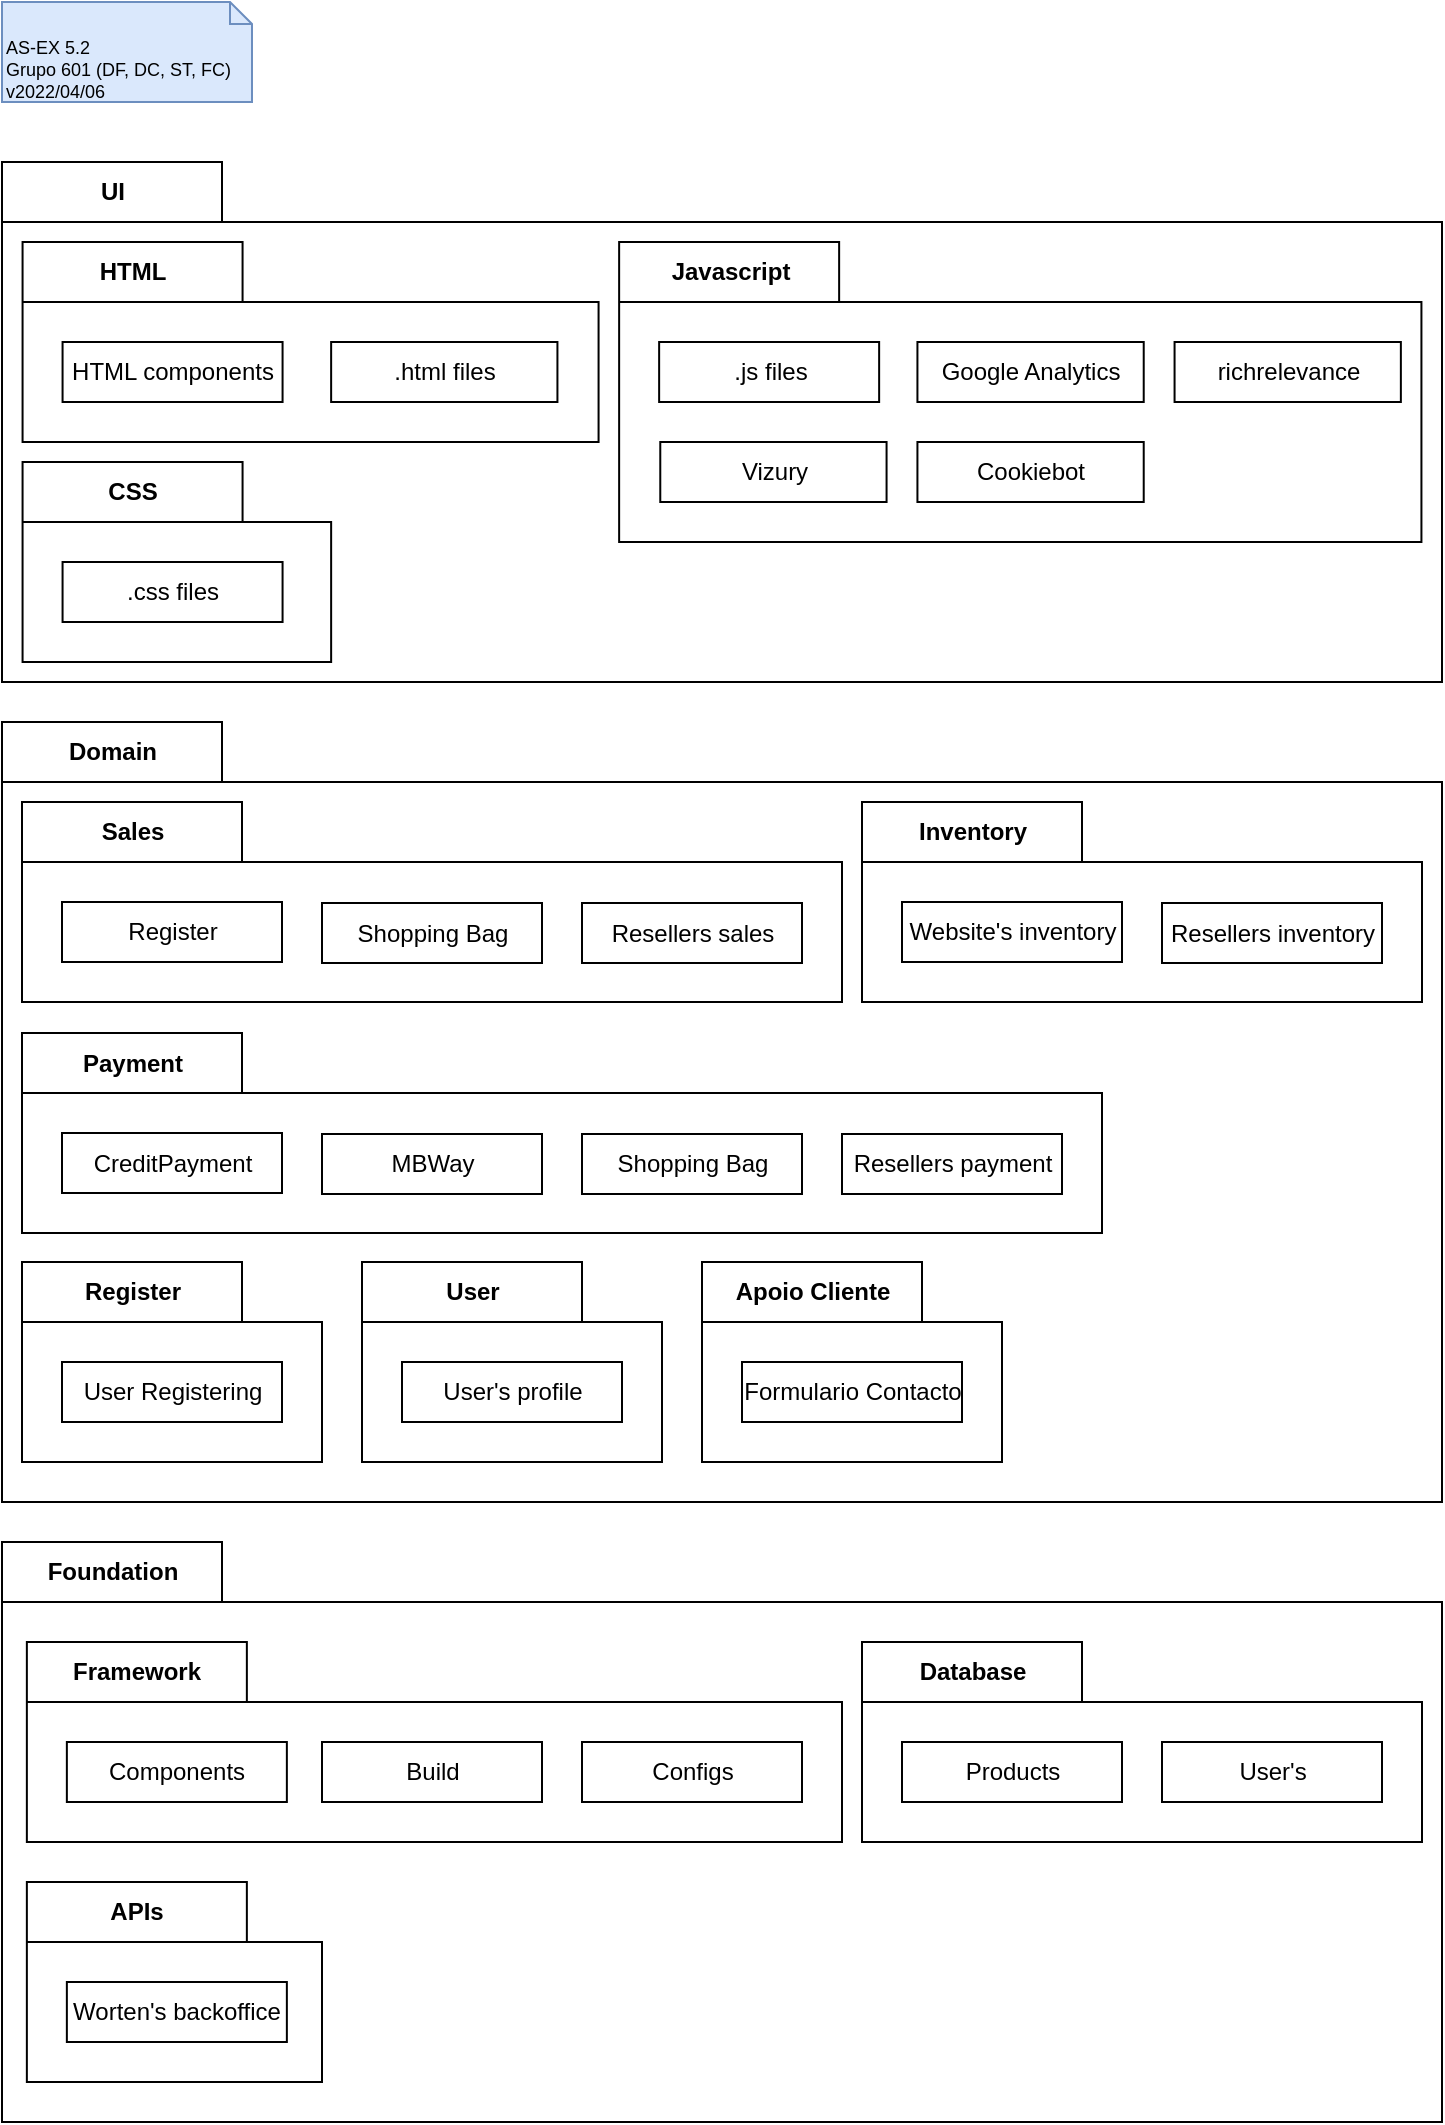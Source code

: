 <mxfile version="16.5.1" type="device" pages="4"><diagram id="Cq9TM6R6OytZHF_6PAl0" name="5.2"><mxGraphModel dx="1108" dy="553" grid="1" gridSize="10" guides="1" tooltips="1" connect="1" arrows="1" fold="1" page="1" pageScale="1" pageWidth="827" pageHeight="1169" math="0" shadow="0"><root><mxCell id="0"/><mxCell id="1" parent="0"/><mxCell id="AF_YFBUdyMzSg5hxNsib-1" value="AS-EX 5.2&lt;br&gt;Grupo 601 (DF, DC, ST, FC)&lt;br&gt;v2022/04/06" style="shape=note2;boundedLbl=1;whiteSpace=wrap;html=1;size=11;verticalAlign=top;align=left;fontSize=9;fillColor=#dae8fc;strokeColor=#6c8ebf;" parent="1" vertex="1"><mxGeometry x="40" y="40" width="125" height="50" as="geometry"/></mxCell><mxCell id="2-XwObyl92vQP2RpPpNh-1" value="UI" style="shape=folder;fontStyle=1;tabWidth=110;tabHeight=30;tabPosition=left;html=1;boundedLbl=1;labelInHeader=1;container=1;collapsible=0;" vertex="1" parent="1"><mxGeometry x="40" y="120" width="720" height="260" as="geometry"/></mxCell><mxCell id="2-XwObyl92vQP2RpPpNh-2" value="" style="html=1;strokeColor=none;resizeWidth=1;resizeHeight=1;fillColor=none;part=1;connectable=0;allowArrows=0;deletable=0;" vertex="1" parent="2-XwObyl92vQP2RpPpNh-1"><mxGeometry width="720.0" height="182" relative="1" as="geometry"><mxPoint y="30" as="offset"/></mxGeometry></mxCell><mxCell id="2-XwObyl92vQP2RpPpNh-5" value="HTML" style="shape=folder;fontStyle=1;tabWidth=110;tabHeight=30;tabPosition=left;html=1;boundedLbl=1;labelInHeader=1;container=1;collapsible=0;recursiveResize=0;" vertex="1" parent="2-XwObyl92vQP2RpPpNh-1"><mxGeometry x="10.286" y="40" width="288" height="100" as="geometry"/></mxCell><mxCell id="2-XwObyl92vQP2RpPpNh-6" value="HTML components" style="html=1;" vertex="1" parent="2-XwObyl92vQP2RpPpNh-5"><mxGeometry width="110" height="30" relative="1" as="geometry"><mxPoint x="20" y="50" as="offset"/></mxGeometry></mxCell><mxCell id="2-XwObyl92vQP2RpPpNh-7" value=".html files" style="html=1;" vertex="1" parent="2-XwObyl92vQP2RpPpNh-5"><mxGeometry x="154.286" y="50" width="113.143" height="30" as="geometry"/></mxCell><mxCell id="2-XwObyl92vQP2RpPpNh-8" value="CSS" style="shape=folder;fontStyle=1;tabWidth=110;tabHeight=30;tabPosition=left;html=1;boundedLbl=1;labelInHeader=1;container=1;collapsible=0;recursiveResize=0;" vertex="1" parent="2-XwObyl92vQP2RpPpNh-1"><mxGeometry x="10.286" y="150" width="154.286" height="100" as="geometry"/></mxCell><mxCell id="2-XwObyl92vQP2RpPpNh-9" value=".css files" style="html=1;" vertex="1" parent="2-XwObyl92vQP2RpPpNh-8"><mxGeometry width="110" height="30" relative="1" as="geometry"><mxPoint x="20" y="50" as="offset"/></mxGeometry></mxCell><mxCell id="2-XwObyl92vQP2RpPpNh-11" value="Javascript" style="shape=folder;fontStyle=1;tabWidth=110;tabHeight=30;tabPosition=left;html=1;boundedLbl=1;labelInHeader=1;container=1;collapsible=0;recursiveResize=0;" vertex="1" parent="2-XwObyl92vQP2RpPpNh-1"><mxGeometry x="308.571" y="40" width="401.143" height="150" as="geometry"/></mxCell><mxCell id="2-XwObyl92vQP2RpPpNh-12" value=".js files" style="html=1;" vertex="1" parent="2-XwObyl92vQP2RpPpNh-11"><mxGeometry width="110" height="30" relative="1" as="geometry"><mxPoint x="20" y="50" as="offset"/></mxGeometry></mxCell><mxCell id="2-XwObyl92vQP2RpPpNh-13" value="Google Analytics" style="html=1;" vertex="1" parent="2-XwObyl92vQP2RpPpNh-11"><mxGeometry x="149.143" y="50" width="113.143" height="30" as="geometry"/></mxCell><mxCell id="2-XwObyl92vQP2RpPpNh-14" value="Cookiebot" style="html=1;" vertex="1" parent="2-XwObyl92vQP2RpPpNh-11"><mxGeometry x="149.143" y="100" width="113.143" height="30" as="geometry"/></mxCell><mxCell id="2-XwObyl92vQP2RpPpNh-15" value="Vizury" style="html=1;" vertex="1" parent="2-XwObyl92vQP2RpPpNh-11"><mxGeometry x="20.571" y="100" width="113.143" height="30" as="geometry"/></mxCell><mxCell id="2-XwObyl92vQP2RpPpNh-16" value="richrelevance" style="html=1;" vertex="1" parent="2-XwObyl92vQP2RpPpNh-11"><mxGeometry x="277.714" y="50" width="113.143" height="30" as="geometry"/></mxCell><mxCell id="2-XwObyl92vQP2RpPpNh-18" value="Domain" style="shape=folder;fontStyle=1;tabWidth=110;tabHeight=30;tabPosition=left;html=1;boundedLbl=1;labelInHeader=1;container=1;collapsible=0;recursiveResize=0;" vertex="1" parent="1"><mxGeometry x="40" y="400" width="720" height="390" as="geometry"/></mxCell><mxCell id="2-XwObyl92vQP2RpPpNh-36" value="Sales" style="shape=folder;fontStyle=1;tabWidth=110;tabHeight=30;tabPosition=left;html=1;boundedLbl=1;labelInHeader=1;container=1;collapsible=0;recursiveResize=0;" vertex="1" parent="2-XwObyl92vQP2RpPpNh-18"><mxGeometry x="10" y="40" width="410" height="100" as="geometry"/></mxCell><mxCell id="2-XwObyl92vQP2RpPpNh-37" value="Register" style="html=1;" vertex="1" parent="2-XwObyl92vQP2RpPpNh-36"><mxGeometry width="110" height="30" relative="1" as="geometry"><mxPoint x="20" y="50" as="offset"/></mxGeometry></mxCell><mxCell id="2-XwObyl92vQP2RpPpNh-38" value="Shopping Bag" style="html=1;" vertex="1" parent="2-XwObyl92vQP2RpPpNh-36"><mxGeometry x="150" y="50.5" width="110" height="30" as="geometry"/></mxCell><mxCell id="2-XwObyl92vQP2RpPpNh-39" value="Resellers sales" style="html=1;" vertex="1" parent="2-XwObyl92vQP2RpPpNh-36"><mxGeometry x="280" y="50.5" width="110" height="30" as="geometry"/></mxCell><mxCell id="2-XwObyl92vQP2RpPpNh-40" value="Payment" style="shape=folder;fontStyle=1;tabWidth=110;tabHeight=30;tabPosition=left;html=1;boundedLbl=1;labelInHeader=1;container=1;collapsible=0;recursiveResize=0;" vertex="1" parent="2-XwObyl92vQP2RpPpNh-18"><mxGeometry x="10" y="155.5" width="540" height="100" as="geometry"/></mxCell><mxCell id="2-XwObyl92vQP2RpPpNh-41" value="CreditPayment" style="html=1;" vertex="1" parent="2-XwObyl92vQP2RpPpNh-40"><mxGeometry width="110" height="30" relative="1" as="geometry"><mxPoint x="20" y="50" as="offset"/></mxGeometry></mxCell><mxCell id="2-XwObyl92vQP2RpPpNh-42" value="MBWay" style="html=1;" vertex="1" parent="2-XwObyl92vQP2RpPpNh-40"><mxGeometry x="150" y="50.5" width="110" height="30" as="geometry"/></mxCell><mxCell id="2-XwObyl92vQP2RpPpNh-43" value="Shopping Bag" style="html=1;" vertex="1" parent="2-XwObyl92vQP2RpPpNh-40"><mxGeometry x="280" y="50.5" width="110" height="30" as="geometry"/></mxCell><mxCell id="2-XwObyl92vQP2RpPpNh-44" value="Resellers payment" style="html=1;" vertex="1" parent="2-XwObyl92vQP2RpPpNh-40"><mxGeometry x="410" y="50.5" width="110" height="30" as="geometry"/></mxCell><mxCell id="2-XwObyl92vQP2RpPpNh-45" value="Inventory" style="shape=folder;fontStyle=1;tabWidth=110;tabHeight=30;tabPosition=left;html=1;boundedLbl=1;labelInHeader=1;container=1;collapsible=0;recursiveResize=0;" vertex="1" parent="2-XwObyl92vQP2RpPpNh-18"><mxGeometry x="430" y="40" width="280" height="100" as="geometry"/></mxCell><mxCell id="2-XwObyl92vQP2RpPpNh-46" value="Website's inventory" style="html=1;" vertex="1" parent="2-XwObyl92vQP2RpPpNh-45"><mxGeometry width="110" height="30" relative="1" as="geometry"><mxPoint x="20" y="50" as="offset"/></mxGeometry></mxCell><mxCell id="2-XwObyl92vQP2RpPpNh-47" value="Resellers inventory" style="html=1;" vertex="1" parent="2-XwObyl92vQP2RpPpNh-45"><mxGeometry x="150" y="50.5" width="110" height="30" as="geometry"/></mxCell><mxCell id="2-XwObyl92vQP2RpPpNh-48" value="Register" style="shape=folder;fontStyle=1;tabWidth=110;tabHeight=30;tabPosition=left;html=1;boundedLbl=1;labelInHeader=1;container=1;collapsible=0;recursiveResize=0;" vertex="1" parent="2-XwObyl92vQP2RpPpNh-18"><mxGeometry x="10" y="270" width="150" height="100" as="geometry"/></mxCell><mxCell id="2-XwObyl92vQP2RpPpNh-49" value="User Registering" style="html=1;" vertex="1" parent="2-XwObyl92vQP2RpPpNh-48"><mxGeometry width="110" height="30" relative="1" as="geometry"><mxPoint x="20" y="50" as="offset"/></mxGeometry></mxCell><mxCell id="2-XwObyl92vQP2RpPpNh-51" value="User" style="shape=folder;fontStyle=1;tabWidth=110;tabHeight=30;tabPosition=left;html=1;boundedLbl=1;labelInHeader=1;container=1;collapsible=0;recursiveResize=0;" vertex="1" parent="2-XwObyl92vQP2RpPpNh-18"><mxGeometry x="180" y="270" width="150" height="100" as="geometry"/></mxCell><mxCell id="2-XwObyl92vQP2RpPpNh-52" value="User's profile" style="html=1;" vertex="1" parent="2-XwObyl92vQP2RpPpNh-51"><mxGeometry width="110" height="30" relative="1" as="geometry"><mxPoint x="20" y="50" as="offset"/></mxGeometry></mxCell><mxCell id="2-XwObyl92vQP2RpPpNh-53" value="Apoio Cliente" style="shape=folder;fontStyle=1;tabWidth=110;tabHeight=30;tabPosition=left;html=1;boundedLbl=1;labelInHeader=1;container=1;collapsible=0;recursiveResize=0;" vertex="1" parent="2-XwObyl92vQP2RpPpNh-18"><mxGeometry x="350" y="270" width="150" height="100" as="geometry"/></mxCell><mxCell id="2-XwObyl92vQP2RpPpNh-54" value="Formulario Contacto" style="html=1;" vertex="1" parent="2-XwObyl92vQP2RpPpNh-53"><mxGeometry width="110" height="30" relative="1" as="geometry"><mxPoint x="20" y="50" as="offset"/></mxGeometry></mxCell><mxCell id="2-XwObyl92vQP2RpPpNh-55" value="Foundation" style="shape=folder;fontStyle=1;tabWidth=110;tabHeight=30;tabPosition=left;html=1;boundedLbl=1;labelInHeader=1;container=1;collapsible=0;recursiveResize=0;" vertex="1" parent="1"><mxGeometry x="40" y="810" width="720" height="290" as="geometry"/></mxCell><mxCell id="2-XwObyl92vQP2RpPpNh-57" value="Framework" style="shape=folder;fontStyle=1;tabWidth=110;tabHeight=30;tabPosition=left;html=1;boundedLbl=1;labelInHeader=1;container=1;collapsible=0;recursiveResize=0;" vertex="1" parent="2-XwObyl92vQP2RpPpNh-55"><mxGeometry x="12.43" y="50" width="407.57" height="100" as="geometry"/></mxCell><mxCell id="2-XwObyl92vQP2RpPpNh-58" value="Components" style="html=1;" vertex="1" parent="2-XwObyl92vQP2RpPpNh-57"><mxGeometry width="110" height="30" relative="1" as="geometry"><mxPoint x="20" y="50" as="offset"/></mxGeometry></mxCell><mxCell id="2-XwObyl92vQP2RpPpNh-59" value="Build" style="html=1;" vertex="1" parent="2-XwObyl92vQP2RpPpNh-57"><mxGeometry x="147.57" y="50" width="110" height="30" as="geometry"/></mxCell><mxCell id="2-XwObyl92vQP2RpPpNh-61" value="Configs" style="html=1;" vertex="1" parent="2-XwObyl92vQP2RpPpNh-57"><mxGeometry x="277.57" y="50" width="110" height="30" as="geometry"/></mxCell><mxCell id="2-XwObyl92vQP2RpPpNh-62" value="Database" style="shape=folder;fontStyle=1;tabWidth=110;tabHeight=30;tabPosition=left;html=1;boundedLbl=1;labelInHeader=1;container=1;collapsible=0;recursiveResize=0;" vertex="1" parent="2-XwObyl92vQP2RpPpNh-55"><mxGeometry x="430" y="50" width="280" height="100" as="geometry"/></mxCell><mxCell id="2-XwObyl92vQP2RpPpNh-63" value="Products" style="html=1;" vertex="1" parent="2-XwObyl92vQP2RpPpNh-62"><mxGeometry width="110" height="30" relative="1" as="geometry"><mxPoint x="20" y="50" as="offset"/></mxGeometry></mxCell><mxCell id="2-XwObyl92vQP2RpPpNh-68" value="User's" style="html=1;" vertex="1" parent="2-XwObyl92vQP2RpPpNh-62"><mxGeometry x="150" y="50" width="110" height="30" as="geometry"/></mxCell><mxCell id="2-XwObyl92vQP2RpPpNh-66" value="APIs" style="shape=folder;fontStyle=1;tabWidth=110;tabHeight=30;tabPosition=left;html=1;boundedLbl=1;labelInHeader=1;container=1;collapsible=0;recursiveResize=0;" vertex="1" parent="2-XwObyl92vQP2RpPpNh-55"><mxGeometry x="12.43" y="170" width="147.57" height="100" as="geometry"/></mxCell><mxCell id="2-XwObyl92vQP2RpPpNh-67" value="Worten's backoffice" style="html=1;" vertex="1" parent="2-XwObyl92vQP2RpPpNh-66"><mxGeometry width="110" height="30" relative="1" as="geometry"><mxPoint x="20" y="50" as="offset"/></mxGeometry></mxCell></root></mxGraphModel></diagram><diagram id="G5YTMnqNuCgrJsJMYZpy" name="5.3a"><mxGraphModel dx="1385" dy="691" grid="1" gridSize="10" guides="1" tooltips="1" connect="1" arrows="1" fold="1" page="1" pageScale="1" pageWidth="827" pageHeight="1169" math="0" shadow="0"><root><mxCell id="0"/><mxCell id="1" parent="0"/><mxCell id="Dbsa_Fb1JdHvtEZcZaYi-17" value="Chat Bot" style="shape=module;align=left;spacingLeft=20;align=center;verticalAlign=top;" parent="1" vertex="1"><mxGeometry x="199" y="400" width="521" height="400" as="geometry"/></mxCell><mxCell id="UELkaroANvA7ppI7aCa5-1" value="AS-EX 5.3a&lt;br&gt;Grupo 601 (DF, DC, ST, FC)&lt;br&gt;v2022/04/06" style="shape=note2;boundedLbl=1;whiteSpace=wrap;html=1;size=11;verticalAlign=top;align=left;fontSize=9;fillColor=#dae8fc;strokeColor=#6c8ebf;" parent="1" vertex="1"><mxGeometry x="210" y="1030" width="125" height="50" as="geometry"/></mxCell><mxCell id="Dbsa_Fb1JdHvtEZcZaYi-1" value="&lt;p style=&quot;margin: 0px ; margin-top: 6px ; text-align: center&quot;&gt;&lt;b&gt;&amp;lt;&amp;lt;Component&amp;gt;&amp;gt;&lt;/b&gt;&lt;/p&gt;&lt;hr&gt;&lt;b style=&quot;text-align: center&quot;&gt;&amp;nbsp; &amp;nbsp;&lt;/b&gt;&lt;span&gt;Front End Client&lt;br&gt;&lt;/span&gt;" style="align=left;overflow=fill;html=1;dropTarget=0;" parent="1" vertex="1"><mxGeometry x="229" y="235" width="180" height="90" as="geometry"/></mxCell><mxCell id="Dbsa_Fb1JdHvtEZcZaYi-2" value="" style="shape=component;jettyWidth=8;jettyHeight=4;" parent="Dbsa_Fb1JdHvtEZcZaYi-1" vertex="1"><mxGeometry x="1" width="20" height="20" relative="1" as="geometry"><mxPoint x="-24" y="4" as="offset"/></mxGeometry></mxCell><mxCell id="Dbsa_Fb1JdHvtEZcZaYi-23" style="edgeStyle=orthogonalEdgeStyle;rounded=0;orthogonalLoop=1;jettySize=auto;html=1;exitX=1;exitY=0.5;exitDx=0;exitDy=0;entryX=0;entryY=0.5;entryDx=0;entryDy=0;endArrow=none;endFill=0;" parent="1" source="Dbsa_Fb1JdHvtEZcZaYi-3" target="Dbsa_Fb1JdHvtEZcZaYi-5" edge="1"><mxGeometry relative="1" as="geometry"/></mxCell><mxCell id="Dbsa_Fb1JdHvtEZcZaYi-24" style="edgeStyle=orthogonalEdgeStyle;rounded=0;orthogonalLoop=1;jettySize=auto;html=1;exitX=0.5;exitY=1;exitDx=0;exitDy=0;endArrow=none;endFill=0;" parent="1" source="Dbsa_Fb1JdHvtEZcZaYi-3" target="Dbsa_Fb1JdHvtEZcZaYi-7" edge="1"><mxGeometry relative="1" as="geometry"/></mxCell><mxCell id="G4uTPBN9B1bp6mXsDa_s-3" style="edgeStyle=orthogonalEdgeStyle;rounded=0;orthogonalLoop=1;jettySize=auto;html=1;exitX=0.5;exitY=0;exitDx=0;exitDy=0;endArrow=none;endFill=0;" parent="1" source="Dbsa_Fb1JdHvtEZcZaYi-3" target="G4uTPBN9B1bp6mXsDa_s-1" edge="1"><mxGeometry relative="1" as="geometry"/></mxCell><mxCell id="Dbsa_Fb1JdHvtEZcZaYi-3" value="&lt;div style=&quot;text-align: center&quot;&gt;&lt;b&gt;&amp;lt;&amp;lt;Component&amp;gt;&amp;gt;&lt;/b&gt;&lt;br&gt;&lt;/div&gt;&lt;hr style=&quot;text-align: center&quot;&gt;&lt;span style=&quot;text-align: center&quot;&gt;&amp;nbsp; &amp;nbsp;Conversation Manager&lt;/span&gt;&lt;p style=&quot;margin: 0px ; margin-left: 8px&quot;&gt;&lt;br&gt;&lt;/p&gt;" style="align=left;overflow=fill;html=1;dropTarget=0;" parent="1" vertex="1"><mxGeometry x="229" y="450" width="180" height="90" as="geometry"/></mxCell><mxCell id="Dbsa_Fb1JdHvtEZcZaYi-4" value="" style="shape=component;jettyWidth=8;jettyHeight=4;" parent="Dbsa_Fb1JdHvtEZcZaYi-3" vertex="1"><mxGeometry x="1" width="20" height="20" relative="1" as="geometry"><mxPoint x="-24" y="4" as="offset"/></mxGeometry></mxCell><mxCell id="TA7NmAq-p_a1P2Is9fuW-11" style="edgeStyle=orthogonalEdgeStyle;rounded=0;orthogonalLoop=1;jettySize=auto;html=1;exitX=0.5;exitY=1;exitDx=0;exitDy=0;endArrow=none;endFill=0;entryX=0;entryY=0.5;entryDx=0;entryDy=0;entryPerimeter=0;" parent="1" source="Dbsa_Fb1JdHvtEZcZaYi-5" target="TA7NmAq-p_a1P2Is9fuW-7" edge="1"><mxGeometry relative="1" as="geometry"/></mxCell><mxCell id="Dbsa_Fb1JdHvtEZcZaYi-5" value="&lt;div style=&quot;text-align: center&quot;&gt;&lt;b&gt;&amp;lt;&amp;lt;Component&amp;gt;&amp;gt;&lt;/b&gt;&lt;/div&gt;&lt;hr style=&quot;text-align: center&quot;&gt;&lt;p style=&quot;margin: 0px ; margin-left: 8px&quot;&gt;&lt;span style=&quot;text-align: center&quot;&gt;NLU Module&lt;/span&gt;&lt;br&gt;&lt;br&gt;&lt;/p&gt;" style="align=left;overflow=fill;html=1;dropTarget=0;" parent="1" vertex="1"><mxGeometry x="520" y="450" width="180" height="90" as="geometry"/></mxCell><mxCell id="Dbsa_Fb1JdHvtEZcZaYi-6" value="" style="shape=component;jettyWidth=8;jettyHeight=4;" parent="Dbsa_Fb1JdHvtEZcZaYi-5" vertex="1"><mxGeometry x="1" width="20" height="20" relative="1" as="geometry"><mxPoint x="-24" y="4" as="offset"/></mxGeometry></mxCell><mxCell id="Dbsa_Fb1JdHvtEZcZaYi-22" style="edgeStyle=orthogonalEdgeStyle;rounded=0;orthogonalLoop=1;jettySize=auto;html=1;exitX=1;exitY=0.5;exitDx=0;exitDy=0;entryX=0;entryY=0.5;entryDx=0;entryDy=0;endArrow=none;endFill=0;" parent="1" source="Dbsa_Fb1JdHvtEZcZaYi-7" target="Dbsa_Fb1JdHvtEZcZaYi-9" edge="1"><mxGeometry relative="1" as="geometry"/></mxCell><mxCell id="Dbsa_Fb1JdHvtEZcZaYi-7" value="&lt;div style=&quot;text-align: center&quot;&gt;&lt;b&gt;&amp;lt;&amp;lt;Component&amp;gt;&amp;gt;&lt;/b&gt;&lt;/div&gt;&lt;hr style=&quot;text-align: center&quot;&gt;&lt;p style=&quot;margin: 0px ; margin-left: 8px&quot;&gt;&lt;span style=&quot;text-align: center&quot;&gt;Dialog Engine&lt;/span&gt;&lt;br&gt;&lt;br&gt;&lt;/p&gt;" style="align=left;overflow=fill;html=1;dropTarget=0;" parent="1" vertex="1"><mxGeometry x="229" y="690" width="180" height="90" as="geometry"/></mxCell><mxCell id="Dbsa_Fb1JdHvtEZcZaYi-8" value="" style="shape=component;jettyWidth=8;jettyHeight=4;" parent="Dbsa_Fb1JdHvtEZcZaYi-7" vertex="1"><mxGeometry x="1" width="20" height="20" relative="1" as="geometry"><mxPoint x="-24" y="4" as="offset"/></mxGeometry></mxCell><mxCell id="Dbsa_Fb1JdHvtEZcZaYi-20" style="edgeStyle=orthogonalEdgeStyle;rounded=0;orthogonalLoop=1;jettySize=auto;html=1;exitX=0;exitY=0.5;exitDx=0;exitDy=0;entryX=1;entryY=0.5;entryDx=0;entryDy=0;endArrow=none;endFill=0;startArrow=none;exitPerimeter=0;" parent="1" source="TA7NmAq-p_a1P2Is9fuW-1" target="Dbsa_Fb1JdHvtEZcZaYi-11" edge="1"><mxGeometry relative="1" as="geometry"/></mxCell><mxCell id="Dbsa_Fb1JdHvtEZcZaYi-21" style="edgeStyle=orthogonalEdgeStyle;rounded=0;orthogonalLoop=1;jettySize=auto;html=1;exitX=1;exitY=0.75;exitDx=0;exitDy=0;endArrow=none;endFill=0;entryX=1;entryY=0.5;entryDx=0;entryDy=0;entryPerimeter=0;" parent="1" source="Dbsa_Fb1JdHvtEZcZaYi-9" target="TA7NmAq-p_a1P2Is9fuW-5" edge="1"><mxGeometry relative="1" as="geometry"><Array as="points"><mxPoint x="700" y="760"/><mxPoint x="740" y="760"/><mxPoint x="740" y="865"/></Array><mxPoint x="890" y="925" as="targetPoint"/></mxGeometry></mxCell><mxCell id="Dbsa_Fb1JdHvtEZcZaYi-9" value="&lt;div style=&quot;text-align: center&quot;&gt;&lt;b&gt;&amp;lt;&amp;lt;Component&amp;gt;&amp;gt;&lt;/b&gt;&lt;/div&gt;&lt;hr style=&quot;text-align: center&quot;&gt;&lt;span style=&quot;text-align: center&quot;&gt;&amp;nbsp; &amp;nbsp;Action Server&lt;/span&gt;&lt;p style=&quot;margin: 0px ; margin-left: 8px&quot;&gt;&lt;br&gt;&lt;/p&gt;" style="align=left;overflow=fill;html=1;dropTarget=0;" parent="1" vertex="1"><mxGeometry x="520" y="690" width="180" height="90" as="geometry"/></mxCell><mxCell id="Dbsa_Fb1JdHvtEZcZaYi-10" value="" style="shape=component;jettyWidth=8;jettyHeight=4;" parent="Dbsa_Fb1JdHvtEZcZaYi-9" vertex="1"><mxGeometry x="1" width="20" height="20" relative="1" as="geometry"><mxPoint x="-24" y="4" as="offset"/></mxGeometry></mxCell><mxCell id="Dbsa_Fb1JdHvtEZcZaYi-11" value="&lt;div style=&quot;text-align: center&quot;&gt;&lt;b&gt;&amp;lt;&amp;lt;Component&amp;gt;&amp;gt;&lt;/b&gt;&lt;/div&gt;&lt;hr style=&quot;text-align: center&quot;&gt;&lt;p style=&quot;margin: 0px ; margin-left: 8px&quot;&gt;&lt;span style=&quot;text-align: center&quot;&gt;Idea DB&amp;nbsp;&lt;/span&gt;&lt;br&gt;&lt;br&gt;&lt;/p&gt;" style="align=left;overflow=fill;html=1;dropTarget=0;" parent="1" vertex="1"><mxGeometry x="210" y="920" width="180" height="90" as="geometry"/></mxCell><mxCell id="Dbsa_Fb1JdHvtEZcZaYi-12" value="" style="shape=component;jettyWidth=8;jettyHeight=4;" parent="Dbsa_Fb1JdHvtEZcZaYi-11" vertex="1"><mxGeometry x="1" width="20" height="20" relative="1" as="geometry"><mxPoint x="-24" y="4" as="offset"/></mxGeometry></mxCell><mxCell id="Dbsa_Fb1JdHvtEZcZaYi-13" value="&lt;div style=&quot;text-align: center&quot;&gt;&lt;b&gt;&amp;lt;&amp;lt;Component&amp;gt;&amp;gt;&lt;/b&gt;&lt;/div&gt;&lt;hr style=&quot;text-align: center&quot;&gt;&lt;p style=&quot;margin: 6px 0px 0px&quot;&gt;&amp;nbsp; &amp;nbsp;External Knowledge&amp;nbsp;&lt;span&gt;Base&amp;nbsp;&lt;/span&gt;&lt;/p&gt;" style="align=left;overflow=fill;html=1;dropTarget=0;" parent="1" vertex="1"><mxGeometry x="210" y="820" width="180" height="90" as="geometry"/></mxCell><mxCell id="Dbsa_Fb1JdHvtEZcZaYi-14" value="" style="shape=component;jettyWidth=8;jettyHeight=4;" parent="Dbsa_Fb1JdHvtEZcZaYi-13" vertex="1"><mxGeometry x="1" width="20" height="20" relative="1" as="geometry"><mxPoint x="-24" y="4" as="offset"/></mxGeometry></mxCell><mxCell id="Dbsa_Fb1JdHvtEZcZaYi-16" value="" style="edgeStyle=orthogonalEdgeStyle;rounded=0;orthogonalLoop=1;jettySize=auto;html=1;dashed=1;endArrow=open;endFill=0;exitX=0.5;exitY=0.5;exitDx=0;exitDy=0;exitPerimeter=0;" parent="1" source="Dbsa_Fb1JdHvtEZcZaYi-15" target="Dbsa_Fb1JdHvtEZcZaYi-1" edge="1"><mxGeometry relative="1" as="geometry"><Array as="points"><mxPoint x="350" y="150"/><mxPoint x="350" y="210"/><mxPoint x="319" y="210"/></Array></mxGeometry></mxCell><mxCell id="Dbsa_Fb1JdHvtEZcZaYi-15" value="USERS" style="shape=umlActor;verticalLabelPosition=bottom;verticalAlign=top;html=1;" parent="1" vertex="1"><mxGeometry x="305" y="120" width="30" height="60" as="geometry"/></mxCell><mxCell id="Dbsa_Fb1JdHvtEZcZaYi-27" style="edgeStyle=orthogonalEdgeStyle;rounded=0;orthogonalLoop=1;jettySize=auto;html=1;exitX=1;exitY=0.5;exitDx=0;exitDy=0;exitPerimeter=0;entryX=0.5;entryY=1;entryDx=0;entryDy=0;endArrow=none;endFill=0;" parent="1" source="Dbsa_Fb1JdHvtEZcZaYi-25" target="Dbsa_Fb1JdHvtEZcZaYi-1" edge="1"><mxGeometry relative="1" as="geometry"/></mxCell><mxCell id="Dbsa_Fb1JdHvtEZcZaYi-25" value="" style="shape=providedRequiredInterface;html=1;verticalLabelPosition=bottom;sketch=0;rotation=-90;" parent="1" vertex="1"><mxGeometry x="304" y="345" width="30" height="30" as="geometry"/></mxCell><mxCell id="G4uTPBN9B1bp6mXsDa_s-4" style="edgeStyle=orthogonalEdgeStyle;rounded=0;orthogonalLoop=1;jettySize=auto;html=1;exitX=0.5;exitY=0;exitDx=0;exitDy=0;entryX=0;entryY=0.5;entryDx=0;entryDy=0;entryPerimeter=0;endArrow=none;endFill=0;" parent="1" source="G4uTPBN9B1bp6mXsDa_s-1" target="Dbsa_Fb1JdHvtEZcZaYi-25" edge="1"><mxGeometry relative="1" as="geometry"/></mxCell><mxCell id="G4uTPBN9B1bp6mXsDa_s-1" value="" style="rounded=0;whiteSpace=wrap;html=1;" parent="1" vertex="1"><mxGeometry x="309" y="390" width="20" height="20" as="geometry"/></mxCell><mxCell id="G4uTPBN9B1bp6mXsDa_s-7" value="" style="rounded=0;whiteSpace=wrap;html=1;" parent="1" vertex="1"><mxGeometry x="710" y="725" width="20" height="20" as="geometry"/></mxCell><mxCell id="G4uTPBN9B1bp6mXsDa_s-8" value="" style="edgeStyle=orthogonalEdgeStyle;rounded=0;orthogonalLoop=1;jettySize=auto;html=1;exitX=1;exitY=0.5;exitDx=0;exitDy=0;entryX=0;entryY=0.5;entryDx=0;entryDy=0;endArrow=none;endFill=0;" parent="1" source="Dbsa_Fb1JdHvtEZcZaYi-9" target="G4uTPBN9B1bp6mXsDa_s-7" edge="1"><mxGeometry relative="1" as="geometry"><mxPoint x="700" y="735" as="sourcePoint"/><mxPoint x="960" y="755" as="targetPoint"/></mxGeometry></mxCell><mxCell id="G4uTPBN9B1bp6mXsDa_s-9" value="" style="rounded=0;whiteSpace=wrap;html=1;" parent="1" vertex="1"><mxGeometry x="710" y="750" width="20" height="20" as="geometry"/></mxCell><mxCell id="TA7NmAq-p_a1P2Is9fuW-4" style="edgeStyle=orthogonalEdgeStyle;rounded=0;orthogonalLoop=1;jettySize=auto;html=1;exitX=1;exitY=0.5;exitDx=0;exitDy=0;exitPerimeter=0;entryX=1;entryY=0.75;entryDx=0;entryDy=0;endArrow=none;endFill=0;" parent="1" source="TA7NmAq-p_a1P2Is9fuW-1" target="G4uTPBN9B1bp6mXsDa_s-7" edge="1"><mxGeometry relative="1" as="geometry"/></mxCell><mxCell id="TA7NmAq-p_a1P2Is9fuW-1" value="" style="shape=providedRequiredInterface;html=1;verticalLabelPosition=bottom;sketch=0;rotation=-180;flipH=1;" parent="1" vertex="1"><mxGeometry x="620" y="950" width="30" height="30" as="geometry"/></mxCell><mxCell id="TA7NmAq-p_a1P2Is9fuW-6" style="edgeStyle=orthogonalEdgeStyle;rounded=0;orthogonalLoop=1;jettySize=auto;html=1;exitX=0;exitY=0.5;exitDx=0;exitDy=0;exitPerimeter=0;entryX=1;entryY=0.5;entryDx=0;entryDy=0;endArrow=none;endFill=0;" parent="1" source="TA7NmAq-p_a1P2Is9fuW-5" target="Dbsa_Fb1JdHvtEZcZaYi-13" edge="1"><mxGeometry relative="1" as="geometry"><Array as="points"><mxPoint x="560" y="865"/><mxPoint x="560" y="865"/></Array></mxGeometry></mxCell><mxCell id="TA7NmAq-p_a1P2Is9fuW-5" value="" style="shape=providedRequiredInterface;html=1;verticalLabelPosition=bottom;sketch=0;rotation=-180;flipH=1;" parent="1" vertex="1"><mxGeometry x="620" y="850" width="30" height="30" as="geometry"/></mxCell><mxCell id="TA7NmAq-p_a1P2Is9fuW-12" style="edgeStyle=orthogonalEdgeStyle;rounded=0;orthogonalLoop=1;jettySize=auto;html=1;exitX=1;exitY=0.5;exitDx=0;exitDy=0;exitPerimeter=0;endArrow=none;endFill=0;entryX=0.617;entryY=0.022;entryDx=0;entryDy=0;entryPerimeter=0;" parent="1" source="TA7NmAq-p_a1P2Is9fuW-7" target="Dbsa_Fb1JdHvtEZcZaYi-7" edge="1"><mxGeometry relative="1" as="geometry"/></mxCell><mxCell id="TA7NmAq-p_a1P2Is9fuW-7" value="" style="shape=providedRequiredInterface;html=1;verticalLabelPosition=bottom;sketch=0;rotation=-180;" parent="1" vertex="1"><mxGeometry x="444.5" y="585" width="30" height="30" as="geometry"/></mxCell><mxCell id="7b9g7WU66VAUXIMc8pyj-1" value="conversation handler" style="text;html=1;resizable=0;autosize=1;align=center;verticalAlign=middle;points=[];fillColor=none;strokeColor=none;rounded=0;" vertex="1" parent="1"><mxGeometry x="334" y="350" width="130" height="20" as="geometry"/></mxCell><mxCell id="7b9g7WU66VAUXIMc8pyj-2" value="Ideas" style="text;html=1;resizable=0;autosize=1;align=center;verticalAlign=middle;points=[];fillColor=none;strokeColor=none;rounded=0;" vertex="1" parent="1"><mxGeometry x="615" y="930" width="40" height="20" as="geometry"/></mxCell><mxCell id="7b9g7WU66VAUXIMc8pyj-3" value="Information" style="text;html=1;resizable=0;autosize=1;align=center;verticalAlign=middle;points=[];fillColor=none;strokeColor=none;rounded=0;" vertex="1" parent="1"><mxGeometry x="590" y="830" width="80" height="20" as="geometry"/></mxCell></root></mxGraphModel></diagram><diagram id="-XGqiR2ObK2PYCEljxkH" name="5.3b"><mxGraphModel dx="2131" dy="651" grid="1" gridSize="10" guides="1" tooltips="1" connect="1" arrows="1" fold="1" page="1" pageScale="1" pageWidth="827" pageHeight="1169" math="0" shadow="0"><root><mxCell id="0"/><mxCell id="1" parent="0"/><mxCell id="UImWm64-gxqFOL0FtS2d-12" style="edgeStyle=orthogonalEdgeStyle;rounded=0;orthogonalLoop=1;jettySize=auto;html=1;exitX=0;exitY=0;exitDx=92.5;exitDy=250;exitPerimeter=0;entryX=0;entryY=0;entryDx=82.5;entryDy=0;entryPerimeter=0;endArrow=none;endFill=0;" parent="1" source="UImWm64-gxqFOL0FtS2d-9" target="2-B5pApYeKJMsd5JqXsp-3" edge="1"><mxGeometry relative="1" as="geometry"/></mxCell><mxCell id="UImWm64-gxqFOL0FtS2d-13" style="edgeStyle=orthogonalEdgeStyle;rounded=0;orthogonalLoop=1;jettySize=auto;html=1;exitX=0;exitY=0;exitDx=92.5;exitDy=250;exitPerimeter=0;entryX=0.424;entryY=-0.012;entryDx=0;entryDy=0;entryPerimeter=0;endArrow=none;endFill=0;" parent="1" source="UImWm64-gxqFOL0FtS2d-9" target="2-B5pApYeKJMsd5JqXsp-4" edge="1"><mxGeometry relative="1" as="geometry"/></mxCell><mxCell id="UImWm64-gxqFOL0FtS2d-9" value="Chat Bot Server" style="verticalAlign=top;align=left;spacingTop=8;spacingLeft=2;spacingRight=12;shape=cube;size=10;direction=south;fontStyle=4;html=1;" parent="1" vertex="1"><mxGeometry x="30" y="540" width="250" height="175" as="geometry"/></mxCell><mxCell id="DEN-f3c3rWSbm3i0iK1I-4" style="edgeStyle=orthogonalEdgeStyle;rounded=0;orthogonalLoop=1;jettySize=auto;html=1;exitX=0;exitY=0;exitDx=92.5;exitDy=250;exitPerimeter=0;entryX=1;entryY=0.5;entryDx=0;entryDy=0;endArrow=none;endFill=0;" parent="1" source="UImWm64-gxqFOL0FtS2d-10" target="DEN-f3c3rWSbm3i0iK1I-3" edge="1"><mxGeometry relative="1" as="geometry"/></mxCell><mxCell id="UImWm64-gxqFOL0FtS2d-10" value="Chat Bot Server" style="verticalAlign=top;align=left;spacingTop=8;spacingLeft=2;spacingRight=12;shape=cube;size=10;direction=south;fontStyle=4;html=1;" parent="1" vertex="1"><mxGeometry x="30" y="750" width="250" height="175" as="geometry"/></mxCell><mxCell id="UImWm64-gxqFOL0FtS2d-8" value="Chat Bot Server" style="verticalAlign=top;align=left;spacingTop=8;spacingLeft=2;spacingRight=12;shape=cube;size=10;direction=south;fontStyle=4;html=1;" parent="1" vertex="1"><mxGeometry x="30" y="335" width="250" height="175" as="geometry"/></mxCell><mxCell id="Tikorw7CTpP9X99HAVoG-1" value="AS-EX 5.3b&lt;br&gt;Grupo 601 (DF, DC, ST, FC)&lt;br&gt;v2022/04/06" style="shape=note2;boundedLbl=1;whiteSpace=wrap;html=1;size=11;verticalAlign=top;align=left;fontSize=9;fillColor=#dae8fc;strokeColor=#6c8ebf;" parent="1" vertex="1"><mxGeometry x="40" y="40" width="125" height="50" as="geometry"/></mxCell><mxCell id="2-B5pApYeKJMsd5JqXsp-1" value="Chat Bot Server" style="verticalAlign=top;align=left;spacingTop=8;spacingLeft=2;spacingRight=12;shape=cube;size=10;direction=south;fontStyle=4;html=1;" parent="1" vertex="1"><mxGeometry x="30" y="160" width="250" height="160" as="geometry"/></mxCell><mxCell id="UImWm64-gxqFOL0FtS2d-11" style="edgeStyle=orthogonalEdgeStyle;rounded=0;orthogonalLoop=1;jettySize=auto;html=1;exitX=0;exitY=0;exitDx=100;exitDy=240;exitPerimeter=0;endArrow=none;endFill=0;entryX=0.525;entryY=0.004;entryDx=0;entryDy=0;entryPerimeter=0;" parent="1" source="2-B5pApYeKJMsd5JqXsp-2" target="2-B5pApYeKJMsd5JqXsp-1" edge="1"><mxGeometry relative="1" as="geometry"><mxPoint x="290" y="250" as="targetPoint"/></mxGeometry></mxCell><mxCell id="2-B5pApYeKJMsd5JqXsp-2" value="Browser" style="verticalAlign=top;align=left;spacingTop=8;spacingLeft=2;spacingRight=12;shape=cube;size=10;direction=south;fontStyle=4;html=1;" parent="1" vertex="1"><mxGeometry x="560" y="315" width="240" height="190" as="geometry"/></mxCell><mxCell id="2-B5pApYeKJMsd5JqXsp-3" value="Dedicated Server" style="verticalAlign=top;align=left;spacingTop=8;spacingLeft=2;spacingRight=12;shape=cube;size=10;direction=south;fontStyle=4;html=1;" parent="1" vertex="1"><mxGeometry x="-470" y="210" width="250" height="175" as="geometry"/></mxCell><mxCell id="2-B5pApYeKJMsd5JqXsp-4" value="External Infrastructure" style="verticalAlign=top;align=left;spacingTop=8;spacingLeft=2;spacingRight=12;shape=cube;size=10;direction=south;fontStyle=4;html=1;" parent="1" vertex="1"><mxGeometry x="-470" y="450" width="250" height="170" as="geometry"/></mxCell><mxCell id="UImWm64-gxqFOL0FtS2d-14" value="HTTP" style="text;html=1;strokeColor=none;fillColor=none;align=center;verticalAlign=middle;whiteSpace=wrap;rounded=0;" parent="1" vertex="1"><mxGeometry x="-76" y="607" width="60" height="30" as="geometry"/></mxCell><mxCell id="DEN-f3c3rWSbm3i0iK1I-1" value="Cloud" style="verticalAlign=top;align=left;spacingTop=8;spacingLeft=2;spacingRight=12;shape=cube;size=10;direction=south;fontStyle=4;html=1;" parent="1" vertex="1"><mxGeometry x="-475" y="757" width="250" height="170" as="geometry"/></mxCell><mxCell id="DEN-f3c3rWSbm3i0iK1I-6" style="edgeStyle=orthogonalEdgeStyle;rounded=0;orthogonalLoop=1;jettySize=auto;html=1;exitX=0;exitY=0.5;exitDx=0;exitDy=0;endArrow=none;endFill=0;" parent="1" source="DEN-f3c3rWSbm3i0iK1I-3" target="DEN-f3c3rWSbm3i0iK1I-1" edge="1"><mxGeometry relative="1" as="geometry"/></mxCell><mxCell id="DEN-f3c3rWSbm3i0iK1I-3" value="" style="ellipse;whiteSpace=wrap;html=1;aspect=fixed;" parent="1" vertex="1"><mxGeometry x="-110" y="827.5" width="30" height="30" as="geometry"/></mxCell><mxCell id="DEN-f3c3rWSbm3i0iK1I-7" value="Rest API" style="text;html=1;strokeColor=none;fillColor=none;align=center;verticalAlign=middle;whiteSpace=wrap;rounded=0;" parent="1" vertex="1"><mxGeometry x="-125" y="860" width="60" height="30" as="geometry"/></mxCell><mxCell id="DEN-f3c3rWSbm3i0iK1I-8" value="HTTP" style="text;html=1;strokeColor=none;fillColor=none;align=center;verticalAlign=middle;whiteSpace=wrap;rounded=0;" parent="1" vertex="1"><mxGeometry x="-60" y="820" width="60" height="30" as="geometry"/></mxCell><mxCell id="DEN-f3c3rWSbm3i0iK1I-10" value="&lt;p style=&quot;margin: 0px ; margin-top: 6px ; text-align: center&quot;&gt;&lt;b&gt;&amp;lt;&amp;lt;Framework IA&amp;gt;&amp;gt;&lt;/b&gt;&lt;/p&gt;&lt;hr&gt;&lt;p style=&quot;margin: 0px ; margin-left: 8px&quot;&gt;- Text Recognition&lt;br&gt;- Concept Catgorization&lt;/p&gt;&lt;p style=&quot;margin: 0px ; margin-left: 8px&quot;&gt;- etc...&lt;/p&gt;" style="align=left;overflow=fill;html=1;dropTarget=0;" parent="1" vertex="1"><mxGeometry x="-450" y="810" width="180" height="90" as="geometry"/></mxCell><mxCell id="DEN-f3c3rWSbm3i0iK1I-11" value="" style="shape=component;jettyWidth=8;jettyHeight=4;" parent="DEN-f3c3rWSbm3i0iK1I-10" vertex="1"><mxGeometry x="1" width="20" height="20" relative="1" as="geometry"><mxPoint x="-24" y="4" as="offset"/></mxGeometry></mxCell><mxCell id="cI_sLQoo-7HYJRoBpQFy-1" value="&lt;div style=&quot;text-align: center&quot;&gt;&lt;b&gt;&amp;lt;&amp;lt;Component&amp;gt;&amp;gt;&lt;/b&gt;&lt;br&gt;&lt;/div&gt;&lt;hr style=&quot;text-align: center&quot;&gt;&lt;span style=&quot;text-align: center&quot;&gt;&amp;nbsp; &amp;nbsp;Conversation Manager&lt;/span&gt;&lt;p style=&quot;margin: 0px ; margin-left: 8px&quot;&gt;&lt;br&gt;&lt;/p&gt;" style="align=left;overflow=fill;html=1;dropTarget=0;" parent="1" vertex="1"><mxGeometry x="65" y="210" width="180" height="90" as="geometry"/></mxCell><mxCell id="cI_sLQoo-7HYJRoBpQFy-2" value="" style="shape=component;jettyWidth=8;jettyHeight=4;" parent="cI_sLQoo-7HYJRoBpQFy-1" vertex="1"><mxGeometry x="1" width="20" height="20" relative="1" as="geometry"><mxPoint x="-24" y="4" as="offset"/></mxGeometry></mxCell><mxCell id="Z4in0GHg7oXhloroy3wz-1" value="&lt;div style=&quot;text-align: center&quot;&gt;&lt;b&gt;&amp;lt;&amp;lt;Component&amp;gt;&amp;gt;&lt;/b&gt;&lt;/div&gt;&lt;hr style=&quot;text-align: center&quot;&gt;&lt;p style=&quot;margin: 6px 0px 0px&quot;&gt;&amp;nbsp; &amp;nbsp;External Knowledge&amp;nbsp;&lt;span&gt;Base&amp;nbsp;&lt;/span&gt;&lt;/p&gt;" style="align=left;overflow=fill;html=1;dropTarget=0;" parent="1" vertex="1"><mxGeometry x="-450" y="500" width="180" height="90" as="geometry"/></mxCell><mxCell id="Z4in0GHg7oXhloroy3wz-2" value="" style="shape=component;jettyWidth=8;jettyHeight=4;" parent="Z4in0GHg7oXhloroy3wz-1" vertex="1"><mxGeometry x="1" width="20" height="20" relative="1" as="geometry"><mxPoint x="-24" y="4" as="offset"/></mxGeometry></mxCell><mxCell id="o74S4hUCyuhhENnILVxm-1" value="&lt;div style=&quot;text-align: center&quot;&gt;&lt;b&gt;&amp;lt;&amp;lt;Component&amp;gt;&amp;gt;&lt;/b&gt;&lt;/div&gt;&lt;hr style=&quot;text-align: center&quot;&gt;&lt;p style=&quot;margin: 0px ; margin-left: 8px&quot;&gt;&lt;span style=&quot;text-align: center&quot;&gt;Idea DB&amp;nbsp;&lt;/span&gt;&lt;br&gt;&lt;br&gt;&lt;/p&gt;" style="align=left;overflow=fill;html=1;dropTarget=0;" parent="1" vertex="1"><mxGeometry x="-450" y="260" width="180" height="90" as="geometry"/></mxCell><mxCell id="o74S4hUCyuhhENnILVxm-2" value="" style="shape=component;jettyWidth=8;jettyHeight=4;" parent="o74S4hUCyuhhENnILVxm-1" vertex="1"><mxGeometry x="1" width="20" height="20" relative="1" as="geometry"><mxPoint x="-24" y="4" as="offset"/></mxGeometry></mxCell><mxCell id="zoBFXpf1NCnIiDXVIY5_-1" value="&lt;div style=&quot;text-align: center&quot;&gt;&lt;b&gt;&amp;lt;&amp;lt;Component&amp;gt;&amp;gt;&lt;/b&gt;&lt;/div&gt;&lt;hr style=&quot;text-align: center&quot;&gt;&lt;span style=&quot;text-align: center&quot;&gt;&amp;nbsp; &amp;nbsp;Action Server&lt;/span&gt;&lt;p style=&quot;margin: 0px ; margin-left: 8px&quot;&gt;&lt;br&gt;&lt;/p&gt;" style="align=left;overflow=fill;html=1;dropTarget=0;" parent="1" vertex="1"><mxGeometry x="50" y="590" width="180" height="90" as="geometry"/></mxCell><mxCell id="zoBFXpf1NCnIiDXVIY5_-2" value="" style="shape=component;jettyWidth=8;jettyHeight=4;" parent="zoBFXpf1NCnIiDXVIY5_-1" vertex="1"><mxGeometry x="1" width="20" height="20" relative="1" as="geometry"><mxPoint x="-24" y="4" as="offset"/></mxGeometry></mxCell><mxCell id="jZLIv4KObHeV83on1Xh6-1" value="&lt;div style=&quot;text-align: center&quot;&gt;&lt;b&gt;&amp;lt;&amp;lt;Component&amp;gt;&amp;gt;&lt;/b&gt;&lt;/div&gt;&lt;hr style=&quot;text-align: center&quot;&gt;&lt;p style=&quot;margin: 0px ; margin-left: 8px&quot;&gt;&lt;span style=&quot;text-align: center&quot;&gt;Dialog Engine&lt;/span&gt;&lt;br&gt;&lt;br&gt;&lt;/p&gt;" style="align=left;overflow=fill;html=1;dropTarget=0;" parent="1" vertex="1"><mxGeometry x="50" y="385" width="180" height="90" as="geometry"/></mxCell><mxCell id="jZLIv4KObHeV83on1Xh6-2" value="" style="shape=component;jettyWidth=8;jettyHeight=4;" parent="jZLIv4KObHeV83on1Xh6-1" vertex="1"><mxGeometry x="1" width="20" height="20" relative="1" as="geometry"><mxPoint x="-24" y="4" as="offset"/></mxGeometry></mxCell><mxCell id="OeqUjqFUotReTsyLe10A-1" value="&lt;div style=&quot;text-align: center&quot;&gt;&lt;b&gt;&amp;lt;&amp;lt;Component&amp;gt;&amp;gt;&lt;/b&gt;&lt;/div&gt;&lt;hr style=&quot;text-align: center&quot;&gt;&lt;p style=&quot;margin: 0px ; margin-left: 8px&quot;&gt;&lt;span style=&quot;text-align: center&quot;&gt;NLU Module&lt;/span&gt;&lt;br&gt;&lt;br&gt;&lt;/p&gt;" style="align=left;overflow=fill;html=1;dropTarget=0;" parent="1" vertex="1"><mxGeometry x="50" y="800" width="180" height="90" as="geometry"/></mxCell><mxCell id="OeqUjqFUotReTsyLe10A-2" value="" style="shape=component;jettyWidth=8;jettyHeight=4;" parent="OeqUjqFUotReTsyLe10A-1" vertex="1"><mxGeometry x="1" width="20" height="20" relative="1" as="geometry"><mxPoint x="-24" y="4" as="offset"/></mxGeometry></mxCell><mxCell id="p5oCcQlTRvdgV1EG5UrS-1" value="&lt;p style=&quot;margin: 0px ; margin-top: 6px ; text-align: center&quot;&gt;&lt;b&gt;&amp;lt;&amp;lt;Component&amp;gt;&amp;gt;&lt;/b&gt;&lt;/p&gt;&lt;hr&gt;&lt;span&gt;&lt;div&gt;&lt;span&gt;&amp;nbsp; &amp;nbsp;Front End Client&amp;nbsp;&lt;/span&gt;&lt;/div&gt;&lt;/span&gt;" style="align=left;overflow=fill;html=1;dropTarget=0;" parent="1" vertex="1"><mxGeometry x="590" y="385" width="180" height="90" as="geometry"/></mxCell><mxCell id="p5oCcQlTRvdgV1EG5UrS-2" value="" style="shape=component;jettyWidth=8;jettyHeight=4;" parent="p5oCcQlTRvdgV1EG5UrS-1" vertex="1"><mxGeometry x="1" width="20" height="20" relative="1" as="geometry"><mxPoint x="-24" y="4" as="offset"/></mxGeometry></mxCell></root></mxGraphModel></diagram><diagram id="y7Oyy0R1epnRKq8hhLL_" name="5.2_alternative"><mxGraphModel dx="1108" dy="553" grid="1" gridSize="10" guides="1" tooltips="1" connect="1" arrows="1" fold="1" page="1" pageScale="1" pageWidth="827" pageHeight="1169" math="0" shadow="0"><root><mxCell id="G1Z_-ongL-24nBXb7pVu-0"/><mxCell id="G1Z_-ongL-24nBXb7pVu-1" parent="G1Z_-ongL-24nBXb7pVu-0"/><mxCell id="12e7NdKhYUR4pJln6kyr-0" value="AS-EX 5.2&lt;br&gt;Grupo 601 (DF, DC, ST, FC)&lt;br&gt;v2022/04/06" style="shape=note2;boundedLbl=1;whiteSpace=wrap;html=1;size=11;verticalAlign=top;align=left;fontSize=9;fillColor=#dae8fc;strokeColor=#6c8ebf;" vertex="1" parent="G1Z_-ongL-24nBXb7pVu-1"><mxGeometry x="40" y="40" width="125" height="50" as="geometry"/></mxCell><mxCell id="12e7NdKhYUR4pJln6kyr-1" value="UI" style="shape=folder;fontStyle=1;tabWidth=110;tabHeight=30;tabPosition=left;html=1;boundedLbl=1;labelInHeader=1;container=1;collapsible=0;" vertex="1" parent="G1Z_-ongL-24nBXb7pVu-1"><mxGeometry x="10" y="110" width="870" height="330" as="geometry"/></mxCell><mxCell id="12e7NdKhYUR4pJln6kyr-2" value="" style="html=1;strokeColor=none;resizeWidth=1;resizeHeight=1;fillColor=none;part=1;connectable=0;allowArrows=0;deletable=0;" vertex="1" parent="12e7NdKhYUR4pJln6kyr-1"><mxGeometry width="870" height="231" relative="1" as="geometry"><mxPoint y="30" as="offset"/></mxGeometry></mxCell><mxCell id="12e7NdKhYUR4pJln6kyr-3" value="HTML" style="shape=folder;fontStyle=1;tabWidth=110;tabHeight=30;tabPosition=left;html=1;boundedLbl=1;labelInHeader=1;container=1;collapsible=0;recursiveResize=0;" vertex="1" parent="12e7NdKhYUR4pJln6kyr-1"><mxGeometry x="12.43" y="50.773" width="307.57" height="114.227" as="geometry"/></mxCell><mxCell id="12e7NdKhYUR4pJln6kyr-4" value="HTML components" style="html=1;" vertex="1" parent="12e7NdKhYUR4pJln6kyr-3"><mxGeometry width="110" height="30" relative="1" as="geometry"><mxPoint x="20" y="50" as="offset"/></mxGeometry></mxCell><mxCell id="12e7NdKhYUR4pJln6kyr-5" value=".html files" style="html=1;" vertex="1" parent="12e7NdKhYUR4pJln6kyr-3"><mxGeometry x="157.57" y="55.31" width="132.43" height="38.975" as="geometry"/></mxCell><mxCell id="12e7NdKhYUR4pJln6kyr-6" value="CSS" style="shape=folder;fontStyle=1;tabWidth=110;tabHeight=30;tabPosition=left;html=1;boundedLbl=1;labelInHeader=1;container=1;collapsible=0;recursiveResize=0;" vertex="1" parent="12e7NdKhYUR4pJln6kyr-1"><mxGeometry x="80" y="200.357" width="147.57" height="104.256" as="geometry"/></mxCell><mxCell id="12e7NdKhYUR4pJln6kyr-7" value=".css files" style="html=1;" vertex="1" parent="12e7NdKhYUR4pJln6kyr-6"><mxGeometry width="110" height="30" relative="1" as="geometry"><mxPoint x="20" y="50" as="offset"/></mxGeometry></mxCell><mxCell id="12e7NdKhYUR4pJln6kyr-8" value="Javascript" style="shape=folder;fontStyle=1;tabWidth=110;tabHeight=30;tabPosition=left;html=1;boundedLbl=1;labelInHeader=1;container=1;collapsible=0;recursiveResize=0;" vertex="1" parent="12e7NdKhYUR4pJln6kyr-1"><mxGeometry x="400" y="50.77" width="457.14" height="179.23" as="geometry"/></mxCell><mxCell id="12e7NdKhYUR4pJln6kyr-9" value=".js files" style="html=1;" vertex="1" parent="12e7NdKhYUR4pJln6kyr-8"><mxGeometry width="110" height="40" relative="1" as="geometry"><mxPoint x="20" y="50" as="offset"/></mxGeometry></mxCell><mxCell id="12e7NdKhYUR4pJln6kyr-10" value="Google Analytics" style="html=1;" vertex="1" parent="12e7NdKhYUR4pJln6kyr-8"><mxGeometry x="147.144" y="49.232" width="136.714" height="38.077" as="geometry"/></mxCell><mxCell id="12e7NdKhYUR4pJln6kyr-11" value="Cookiebot" style="html=1;" vertex="1" parent="12e7NdKhYUR4pJln6kyr-8"><mxGeometry x="160.424" y="109.233" width="136.714" height="38.077" as="geometry"/></mxCell><mxCell id="12e7NdKhYUR4pJln6kyr-12" value="Vizury" style="html=1;" vertex="1" parent="12e7NdKhYUR4pJln6kyr-8"><mxGeometry x="10.427" y="109.233" width="136.714" height="38.077" as="geometry"/></mxCell><mxCell id="12e7NdKhYUR4pJln6kyr-13" value="richrelevance" style="html=1;" vertex="1" parent="12e7NdKhYUR4pJln6kyr-8"><mxGeometry x="297.141" y="49.232" width="136.714" height="38.077" as="geometry"/></mxCell><mxCell id="VgXWC7-pdj9S57fAyUjt-25" value="" style="endArrow=open;endSize=12;dashed=1;html=1;rounded=0;entryX=-0.009;entryY=0.286;entryDx=0;entryDy=0;entryPerimeter=0;exitX=0;exitY=0;exitDx=307.57;exitDy=51.057;exitPerimeter=0;" edge="1" parent="12e7NdKhYUR4pJln6kyr-1" source="12e7NdKhYUR4pJln6kyr-3" target="12e7NdKhYUR4pJln6kyr-8"><mxGeometry width="160" relative="1" as="geometry"><mxPoint x="399" y="155.385" as="sourcePoint"/><mxPoint x="319" y="122.886" as="targetPoint"/></mxGeometry></mxCell><mxCell id="VgXWC7-pdj9S57fAyUjt-27" value="" style="endArrow=open;endSize=12;dashed=1;html=1;rounded=0;entryX=0.013;entryY=0.982;entryDx=0;entryDy=0;entryPerimeter=0;exitX=0.386;exitY=1;exitDx=0;exitDy=0;exitPerimeter=0;" edge="1" parent="12e7NdKhYUR4pJln6kyr-1" source="12e7NdKhYUR4pJln6kyr-3" target="VgXWC7-pdj9S57fAyUjt-29"><mxGeometry width="160" relative="1" as="geometry"><mxPoint x="70" y="165" as="sourcePoint"/><mxPoint x="329" y="132.886" as="targetPoint"/></mxGeometry></mxCell><mxCell id="VgXWC7-pdj9S57fAyUjt-28" value="&amp;lt;&amp;lt;access&amp;gt;&amp;gt;" style="text;html=1;resizable=0;autosize=1;align=center;verticalAlign=middle;points=[];fillColor=none;strokeColor=none;rounded=0;" vertex="1" parent="12e7NdKhYUR4pJln6kyr-1"><mxGeometry x="320" y="119.38" width="80" height="20" as="geometry"/></mxCell><mxCell id="VgXWC7-pdj9S57fAyUjt-29" value="&amp;lt;&amp;lt;access&amp;gt;&amp;gt;" style="text;html=1;resizable=0;autosize=1;align=center;verticalAlign=middle;points=[];fillColor=none;strokeColor=none;rounded=0;" vertex="1" parent="12e7NdKhYUR4pJln6kyr-1"><mxGeometry x="130" y="180.36" width="80" height="20" as="geometry"/></mxCell><mxCell id="AoEv4_yFB3kPbLFw0zP2-10" value="Foundation" style="shape=folder;fontStyle=1;tabWidth=110;tabHeight=30;tabPosition=left;html=1;boundedLbl=1;labelInHeader=1;container=1;collapsible=0;recursiveResize=0;" vertex="1" parent="G1Z_-ongL-24nBXb7pVu-1"><mxGeometry x="40" y="1110" width="800" height="286" as="geometry"/></mxCell><mxCell id="AoEv4_yFB3kPbLFw0zP2-11" value="Framework" style="shape=folder;fontStyle=1;tabWidth=110;tabHeight=30;tabPosition=left;html=1;boundedLbl=1;labelInHeader=1;container=1;collapsible=0;recursiveResize=0;" vertex="1" parent="AoEv4_yFB3kPbLFw0zP2-10"><mxGeometry x="22.43" y="50" width="407.57" height="100" as="geometry"/></mxCell><mxCell id="AoEv4_yFB3kPbLFw0zP2-12" value="Components" style="html=1;" vertex="1" parent="AoEv4_yFB3kPbLFw0zP2-11"><mxGeometry width="110" height="30" relative="1" as="geometry"><mxPoint x="20" y="50" as="offset"/></mxGeometry></mxCell><mxCell id="AoEv4_yFB3kPbLFw0zP2-13" value="Build" style="html=1;" vertex="1" parent="AoEv4_yFB3kPbLFw0zP2-11"><mxGeometry x="147.57" y="50" width="110" height="30" as="geometry"/></mxCell><mxCell id="AoEv4_yFB3kPbLFw0zP2-14" value="Configs" style="html=1;" vertex="1" parent="AoEv4_yFB3kPbLFw0zP2-11"><mxGeometry x="277.57" y="50" width="110" height="30" as="geometry"/></mxCell><mxCell id="AoEv4_yFB3kPbLFw0zP2-15" value="Database" style="shape=folder;fontStyle=1;tabWidth=110;tabHeight=30;tabPosition=left;html=1;boundedLbl=1;labelInHeader=1;container=1;collapsible=0;recursiveResize=0;" vertex="1" parent="AoEv4_yFB3kPbLFw0zP2-10"><mxGeometry x="500" y="55" width="280" height="100" as="geometry"/></mxCell><mxCell id="AoEv4_yFB3kPbLFw0zP2-16" value="Products" style="html=1;" vertex="1" parent="AoEv4_yFB3kPbLFw0zP2-15"><mxGeometry width="110" height="30" relative="1" as="geometry"><mxPoint x="20" y="50" as="offset"/></mxGeometry></mxCell><mxCell id="AoEv4_yFB3kPbLFw0zP2-17" value="User's" style="html=1;" vertex="1" parent="AoEv4_yFB3kPbLFw0zP2-15"><mxGeometry x="150" y="50" width="110" height="30" as="geometry"/></mxCell><mxCell id="AoEv4_yFB3kPbLFw0zP2-18" value="APIs" style="shape=folder;fontStyle=1;tabWidth=110;tabHeight=30;tabPosition=left;html=1;boundedLbl=1;labelInHeader=1;container=1;collapsible=0;recursiveResize=0;" vertex="1" parent="AoEv4_yFB3kPbLFw0zP2-10"><mxGeometry x="180" y="170" width="147.57" height="100" as="geometry"/></mxCell><mxCell id="AoEv4_yFB3kPbLFw0zP2-19" value="Worten's backoffice" style="html=1;" vertex="1" parent="AoEv4_yFB3kPbLFw0zP2-18"><mxGeometry width="110" height="30" relative="1" as="geometry"><mxPoint x="20" y="50" as="offset"/></mxGeometry></mxCell><mxCell id="VgXWC7-pdj9S57fAyUjt-48" value="" style="endArrow=open;endSize=12;dashed=1;html=1;rounded=0;entryX=0;entryY=0;entryDx=407.57;entryDy=65;entryPerimeter=0;exitX=-0.007;exitY=0.58;exitDx=0;exitDy=0;exitPerimeter=0;" edge="1" parent="AoEv4_yFB3kPbLFw0zP2-10" source="AoEv4_yFB3kPbLFw0zP2-15" target="AoEv4_yFB3kPbLFw0zP2-11"><mxGeometry width="160" relative="1" as="geometry"><mxPoint x="490" y="115" as="sourcePoint"/><mxPoint x="438.799" y="177.17" as="targetPoint"/></mxGeometry></mxCell><mxCell id="VgXWC7-pdj9S57fAyUjt-49" value="&amp;lt;&amp;lt;import&amp;gt;&amp;gt;" style="text;html=1;resizable=0;autosize=1;align=center;verticalAlign=middle;points=[];fillColor=none;strokeColor=none;rounded=0;" vertex="1" parent="AoEv4_yFB3kPbLFw0zP2-10"><mxGeometry x="424" y="121" width="80" height="20" as="geometry"/></mxCell><mxCell id="VgXWC7-pdj9S57fAyUjt-51" value="" style="endArrow=open;endSize=12;dashed=1;html=1;rounded=0;entryX=0.25;entryY=1;entryDx=0;entryDy=0;entryPerimeter=0;exitX=0;exitY=0;exitDx=0;exitDy=65;exitPerimeter=0;" edge="1" parent="AoEv4_yFB3kPbLFw0zP2-10" source="AoEv4_yFB3kPbLFw0zP2-18" target="AoEv4_yFB3kPbLFw0zP2-11"><mxGeometry width="160" relative="1" as="geometry"><mxPoint x="270" y="350" as="sourcePoint"/><mxPoint x="271.31" y="436.19" as="targetPoint"/><Array as="points"><mxPoint x="124" y="235"/></Array></mxGeometry></mxCell><mxCell id="VgXWC7-pdj9S57fAyUjt-50" value="&amp;lt;&amp;lt;import&amp;gt;&amp;gt;" style="text;html=1;resizable=0;autosize=1;align=center;verticalAlign=middle;points=[];fillColor=none;strokeColor=none;rounded=0;" vertex="1" parent="AoEv4_yFB3kPbLFw0zP2-10"><mxGeometry x="47" y="220" width="80" height="20" as="geometry"/></mxCell><mxCell id="VgXWC7-pdj9S57fAyUjt-0" value="Domain" style="shape=folder;fontStyle=1;tabWidth=110;tabHeight=30;tabPosition=left;html=1;boundedLbl=1;labelInHeader=1;container=1;collapsible=0;recursiveResize=0;" vertex="1" parent="G1Z_-ongL-24nBXb7pVu-1"><mxGeometry x="20" y="570" width="861" height="480" as="geometry"/></mxCell><mxCell id="VgXWC7-pdj9S57fAyUjt-5" value="Payment" style="shape=folder;fontStyle=1;tabWidth=110;tabHeight=30;tabPosition=left;html=1;boundedLbl=1;labelInHeader=1;container=1;collapsible=0;recursiveResize=0;" vertex="1" parent="VgXWC7-pdj9S57fAyUjt-0"><mxGeometry x="10" y="40" width="670" height="115.5" as="geometry"/></mxCell><mxCell id="VgXWC7-pdj9S57fAyUjt-6" value="CreditPayment" style="html=1;" vertex="1" parent="VgXWC7-pdj9S57fAyUjt-5"><mxGeometry width="110" height="30" relative="1" as="geometry"><mxPoint x="20" y="50" as="offset"/></mxGeometry></mxCell><mxCell id="VgXWC7-pdj9S57fAyUjt-7" value="MBWay" style="html=1;" vertex="1" parent="VgXWC7-pdj9S57fAyUjt-5"><mxGeometry x="150" y="50.5" width="110" height="30" as="geometry"/></mxCell><mxCell id="VgXWC7-pdj9S57fAyUjt-8" value="Shopping Bag" style="html=1;" vertex="1" parent="VgXWC7-pdj9S57fAyUjt-5"><mxGeometry x="280" y="50.5" width="110" height="30" as="geometry"/></mxCell><mxCell id="VgXWC7-pdj9S57fAyUjt-9" value="Resellers payment" style="html=1;" vertex="1" parent="VgXWC7-pdj9S57fAyUjt-5"><mxGeometry x="410" y="50.5" width="110" height="30" as="geometry"/></mxCell><mxCell id="VgXWC7-pdj9S57fAyUjt-10" value="Inventory" style="shape=folder;fontStyle=1;tabWidth=110;tabHeight=30;tabPosition=left;html=1;boundedLbl=1;labelInHeader=1;container=1;collapsible=0;recursiveResize=0;" vertex="1" parent="VgXWC7-pdj9S57fAyUjt-0"><mxGeometry x="570" y="200" width="280" height="100" as="geometry"/></mxCell><mxCell id="VgXWC7-pdj9S57fAyUjt-11" value="Website's inventory" style="html=1;" vertex="1" parent="VgXWC7-pdj9S57fAyUjt-10"><mxGeometry width="110" height="30" relative="1" as="geometry"><mxPoint x="20" y="50" as="offset"/></mxGeometry></mxCell><mxCell id="VgXWC7-pdj9S57fAyUjt-12" value="Resellers inventory" style="html=1;" vertex="1" parent="VgXWC7-pdj9S57fAyUjt-10"><mxGeometry x="150" y="50.5" width="110" height="30" as="geometry"/></mxCell><mxCell id="VgXWC7-pdj9S57fAyUjt-13" value="Register" style="shape=folder;fontStyle=1;tabWidth=110;tabHeight=30;tabPosition=left;html=1;boundedLbl=1;labelInHeader=1;container=1;collapsible=0;recursiveResize=0;" vertex="1" parent="VgXWC7-pdj9S57fAyUjt-0"><mxGeometry x="21" y="360" width="150" height="100" as="geometry"/></mxCell><mxCell id="VgXWC7-pdj9S57fAyUjt-14" value="User Registering" style="html=1;" vertex="1" parent="VgXWC7-pdj9S57fAyUjt-13"><mxGeometry width="110" height="30" relative="1" as="geometry"><mxPoint x="20" y="50" as="offset"/></mxGeometry></mxCell><mxCell id="VgXWC7-pdj9S57fAyUjt-15" value="User" style="shape=folder;fontStyle=1;tabWidth=110;tabHeight=30;tabPosition=left;html=1;boundedLbl=1;labelInHeader=1;container=1;collapsible=0;recursiveResize=0;" vertex="1" parent="VgXWC7-pdj9S57fAyUjt-0"><mxGeometry x="240" y="360" width="150" height="100" as="geometry"/></mxCell><mxCell id="VgXWC7-pdj9S57fAyUjt-16" value="User's profile" style="html=1;" vertex="1" parent="VgXWC7-pdj9S57fAyUjt-15"><mxGeometry width="110" height="30" relative="1" as="geometry"><mxPoint x="20" y="50" as="offset"/></mxGeometry></mxCell><mxCell id="VgXWC7-pdj9S57fAyUjt-17" value="Apoio Cliente" style="shape=folder;fontStyle=1;tabWidth=110;tabHeight=30;tabPosition=left;html=1;boundedLbl=1;labelInHeader=1;container=1;collapsible=0;recursiveResize=0;" vertex="1" parent="VgXWC7-pdj9S57fAyUjt-0"><mxGeometry x="450" y="360" width="150" height="100" as="geometry"/></mxCell><mxCell id="VgXWC7-pdj9S57fAyUjt-18" value="Formulario Contacto" style="html=1;" vertex="1" parent="VgXWC7-pdj9S57fAyUjt-17"><mxGeometry width="110" height="30" relative="1" as="geometry"><mxPoint x="20" y="50" as="offset"/></mxGeometry></mxCell><mxCell id="VgXWC7-pdj9S57fAyUjt-1" value="Sales" style="shape=folder;fontStyle=1;tabWidth=110;tabHeight=30;tabPosition=left;html=1;boundedLbl=1;labelInHeader=1;container=1;collapsible=0;recursiveResize=0;" vertex="1" parent="VgXWC7-pdj9S57fAyUjt-0"><mxGeometry x="70" y="200" width="410" height="100" as="geometry"/></mxCell><mxCell id="VgXWC7-pdj9S57fAyUjt-2" value="Register" style="html=1;" vertex="1" parent="VgXWC7-pdj9S57fAyUjt-1"><mxGeometry width="110" height="30" relative="1" as="geometry"><mxPoint x="20" y="50" as="offset"/></mxGeometry></mxCell><mxCell id="VgXWC7-pdj9S57fAyUjt-3" value="Shopping Bag" style="html=1;" vertex="1" parent="VgXWC7-pdj9S57fAyUjt-1"><mxGeometry x="150" y="50.5" width="110" height="30" as="geometry"/></mxCell><mxCell id="VgXWC7-pdj9S57fAyUjt-4" value="Resellers sales" style="html=1;" vertex="1" parent="VgXWC7-pdj9S57fAyUjt-1"><mxGeometry x="280" y="50.5" width="110" height="30" as="geometry"/></mxCell><mxCell id="VgXWC7-pdj9S57fAyUjt-31" value="" style="endArrow=open;endSize=12;dashed=1;html=1;rounded=0;exitX=0;exitY=0;exitDx=55;exitDy=0;exitPerimeter=0;" edge="1" parent="VgXWC7-pdj9S57fAyUjt-0" source="VgXWC7-pdj9S57fAyUjt-1"><mxGeometry width="160" relative="1" as="geometry"><mxPoint x="125.91" y="159.005" as="sourcePoint"/><mxPoint x="125" y="160" as="targetPoint"/></mxGeometry></mxCell><mxCell id="VgXWC7-pdj9S57fAyUjt-33" value="" style="endArrow=open;endSize=12;dashed=1;html=1;rounded=0;entryX=0.568;entryY=1.02;entryDx=0;entryDy=0;entryPerimeter=0;exitX=0.427;exitY=-0.01;exitDx=0;exitDy=0;exitPerimeter=0;" edge="1" parent="VgXWC7-pdj9S57fAyUjt-0" source="VgXWC7-pdj9S57fAyUjt-15" target="VgXWC7-pdj9S57fAyUjt-1"><mxGeometry width="160" relative="1" as="geometry"><mxPoint x="460" y="500" as="sourcePoint"/><mxPoint x="461.22" y="634.96" as="targetPoint"/></mxGeometry></mxCell><mxCell id="VgXWC7-pdj9S57fAyUjt-34" value="" style="endArrow=open;endSize=12;dashed=1;html=1;rounded=0;entryX=0;entryY=0;entryDx=150;entryDy=65;entryPerimeter=0;exitX=0;exitY=0;exitDx=0;exitDy=65;exitPerimeter=0;" edge="1" parent="VgXWC7-pdj9S57fAyUjt-0"><mxGeometry width="160" relative="1" as="geometry"><mxPoint x="240" y="408" as="sourcePoint"/><mxPoint x="171" y="408" as="targetPoint"/></mxGeometry></mxCell><mxCell id="VgXWC7-pdj9S57fAyUjt-35" value="" style="endArrow=open;endSize=12;dashed=1;html=1;rounded=0;entryX=0;entryY=0;entryDx=0;entryDy=47.5;entryPerimeter=0;exitX=0;exitY=0;exitDx=150;exitDy=47.5;exitPerimeter=0;" edge="1" parent="VgXWC7-pdj9S57fAyUjt-0" source="VgXWC7-pdj9S57fAyUjt-15" target="VgXWC7-pdj9S57fAyUjt-17"><mxGeometry width="160" relative="1" as="geometry"><mxPoint x="524.39" y="182.52" as="sourcePoint"/><mxPoint x="525.61" y="317.48" as="targetPoint"/></mxGeometry></mxCell><mxCell id="VgXWC7-pdj9S57fAyUjt-37" value="" style="endArrow=open;endSize=12;dashed=1;html=1;rounded=0;entryX=0;entryY=0;entryDx=0;entryDy=65;entryPerimeter=0;exitX=0;exitY=0;exitDx=410;exitDy=65;exitPerimeter=0;" edge="1" parent="VgXWC7-pdj9S57fAyUjt-0" source="VgXWC7-pdj9S57fAyUjt-1" target="VgXWC7-pdj9S57fAyUjt-10"><mxGeometry width="160" relative="1" as="geometry"><mxPoint x="277.5" y="-57" as="sourcePoint"/><mxPoint x="278.72" y="77.96" as="targetPoint"/></mxGeometry></mxCell><mxCell id="VgXWC7-pdj9S57fAyUjt-38" value="" style="endArrow=open;endSize=12;dashed=1;html=1;rounded=0;entryX=0.054;entryY=1.022;entryDx=0;entryDy=0;entryPerimeter=0;exitX=0.187;exitY=-0.03;exitDx=0;exitDy=0;exitPerimeter=0;" edge="1" parent="VgXWC7-pdj9S57fAyUjt-0" source="VgXWC7-pdj9S57fAyUjt-15" target="VgXWC7-pdj9S57fAyUjt-5"><mxGeometry width="160" relative="1" as="geometry"><mxPoint x="470" y="-10" as="sourcePoint"/><mxPoint x="471.22" y="124.96" as="targetPoint"/><Array as="points"><mxPoint x="268" y="330"/><mxPoint x="46" y="330"/></Array></mxGeometry></mxCell><mxCell id="VgXWC7-pdj9S57fAyUjt-39" value="&amp;lt;&amp;lt;import&amp;gt;&amp;gt;" style="text;html=1;resizable=0;autosize=1;align=center;verticalAlign=middle;points=[];fillColor=none;strokeColor=none;rounded=0;" vertex="1" parent="VgXWC7-pdj9S57fAyUjt-0"><mxGeometry x="485" y="240" width="80" height="20" as="geometry"/></mxCell><mxCell id="VgXWC7-pdj9S57fAyUjt-40" value="&amp;lt;&amp;lt;access&amp;gt;&amp;gt;" style="text;html=1;resizable=0;autosize=1;align=center;verticalAlign=middle;points=[];fillColor=none;strokeColor=none;rounded=0;" vertex="1" parent="VgXWC7-pdj9S57fAyUjt-0"><mxGeometry x="126" y="175" width="80" height="20" as="geometry"/></mxCell><mxCell id="VgXWC7-pdj9S57fAyUjt-41" value="&amp;lt;&amp;lt;access&amp;gt;&amp;gt;" style="text;html=1;resizable=0;autosize=1;align=center;verticalAlign=middle;points=[];fillColor=none;strokeColor=none;rounded=0;" vertex="1" parent="VgXWC7-pdj9S57fAyUjt-0"><mxGeometry x="45" y="175" width="80" height="20" as="geometry"/></mxCell><mxCell id="VgXWC7-pdj9S57fAyUjt-42" value="&amp;lt;&amp;lt;access&amp;gt;&amp;gt;" style="text;html=1;resizable=0;autosize=1;align=center;verticalAlign=middle;points=[];fillColor=none;strokeColor=none;rounded=0;" vertex="1" parent="VgXWC7-pdj9S57fAyUjt-0"><mxGeometry x="370" y="370" width="80" height="20" as="geometry"/></mxCell><mxCell id="VgXWC7-pdj9S57fAyUjt-43" value="&amp;lt;&amp;lt;access&amp;gt;&amp;gt;" style="text;html=1;resizable=0;autosize=1;align=center;verticalAlign=middle;points=[];fillColor=none;strokeColor=none;rounded=0;" vertex="1" parent="VgXWC7-pdj9S57fAyUjt-0"><mxGeometry x="160" y="370" width="80" height="20" as="geometry"/></mxCell><mxCell id="VgXWC7-pdj9S57fAyUjt-44" value="&amp;lt;&amp;lt;access&amp;gt;&amp;gt;" style="text;html=1;resizable=0;autosize=1;align=center;verticalAlign=middle;points=[];fillColor=none;strokeColor=none;rounded=0;" vertex="1" parent="VgXWC7-pdj9S57fAyUjt-0"><mxGeometry x="310" y="320" width="80" height="20" as="geometry"/></mxCell><mxCell id="VgXWC7-pdj9S57fAyUjt-30" value="" style="endArrow=open;endSize=12;dashed=1;html=1;rounded=0;entryX=0.308;entryY=0.997;entryDx=0;entryDy=0;entryPerimeter=0;exitX=0.301;exitY=0.058;exitDx=0;exitDy=0;exitPerimeter=0;" edge="1" parent="G1Z_-ongL-24nBXb7pVu-1" source="VgXWC7-pdj9S57fAyUjt-0" target="12e7NdKhYUR4pJln6kyr-1"><mxGeometry width="160" relative="1" as="geometry"><mxPoint x="227.5" y="443" as="sourcePoint"/><mxPoint x="228.72" y="577.96" as="targetPoint"/></mxGeometry></mxCell><mxCell id="VgXWC7-pdj9S57fAyUjt-45" value="&amp;lt;&amp;lt;access&amp;gt;&amp;gt;" style="text;html=1;resizable=0;autosize=1;align=center;verticalAlign=middle;points=[];fillColor=none;strokeColor=none;rounded=0;" vertex="1" parent="G1Z_-ongL-24nBXb7pVu-1"><mxGeometry x="280" y="508" width="80" height="20" as="geometry"/></mxCell><mxCell id="VgXWC7-pdj9S57fAyUjt-46" value="&amp;lt;&amp;lt;access&amp;gt;&amp;gt;" style="text;html=1;resizable=0;autosize=1;align=center;verticalAlign=middle;points=[];fillColor=none;strokeColor=none;rounded=0;" vertex="1" parent="G1Z_-ongL-24nBXb7pVu-1"><mxGeometry x="440" y="1095" width="80" height="20" as="geometry"/></mxCell><mxCell id="VgXWC7-pdj9S57fAyUjt-47" value="" style="endArrow=open;endSize=12;dashed=1;html=1;rounded=0;entryX=0.504;entryY=0.105;entryDx=0;entryDy=0;entryPerimeter=0;exitX=0.49;exitY=1.008;exitDx=0;exitDy=0;exitPerimeter=0;" edge="1" parent="G1Z_-ongL-24nBXb7pVu-1" source="VgXWC7-pdj9S57fAyUjt-0" target="AoEv4_yFB3kPbLFw0zP2-10"><mxGeometry width="160" relative="1" as="geometry"><mxPoint x="811.2" y="1248.83" as="sourcePoint"/><mxPoint x="809.999" y="1090" as="targetPoint"/></mxGeometry></mxCell></root></mxGraphModel></diagram></mxfile>